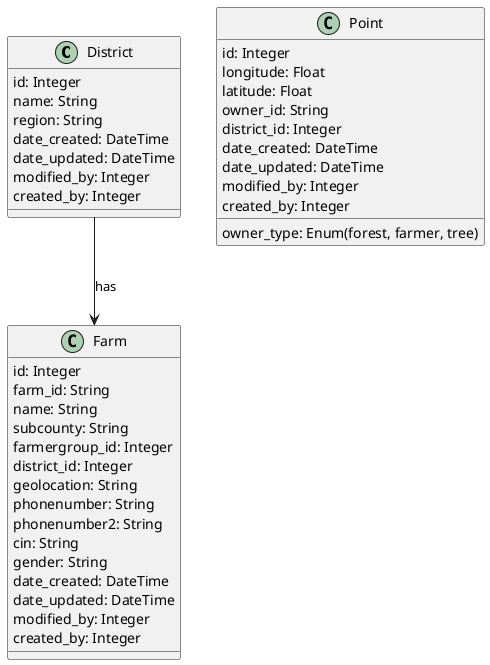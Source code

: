 @startuml
class District {
    id: Integer
    name: String
    region: String
    date_created: DateTime
    date_updated: DateTime
    modified_by: Integer
    created_by: Integer
}
class Farm {
    id: Integer
    farm_id: String
    name: String
    subcounty: String
    farmergroup_id: Integer
    district_id: Integer
    geolocation: String
    phonenumber: String
    phonenumber2: String
    cin: String
    gender: String
    date_created: DateTime
    date_updated: DateTime
    modified_by: Integer
    created_by: Integer
}
class Point {
    id: Integer
    longitude: Float
    latitude: Float
    owner_type: Enum(forest, farmer, tree)
    owner_id: String
    district_id: Integer
    date_created: DateTime
    date_updated: DateTime
    modified_by: Integer
    created_by: Integer
}
District --> Farm : has
@enduml